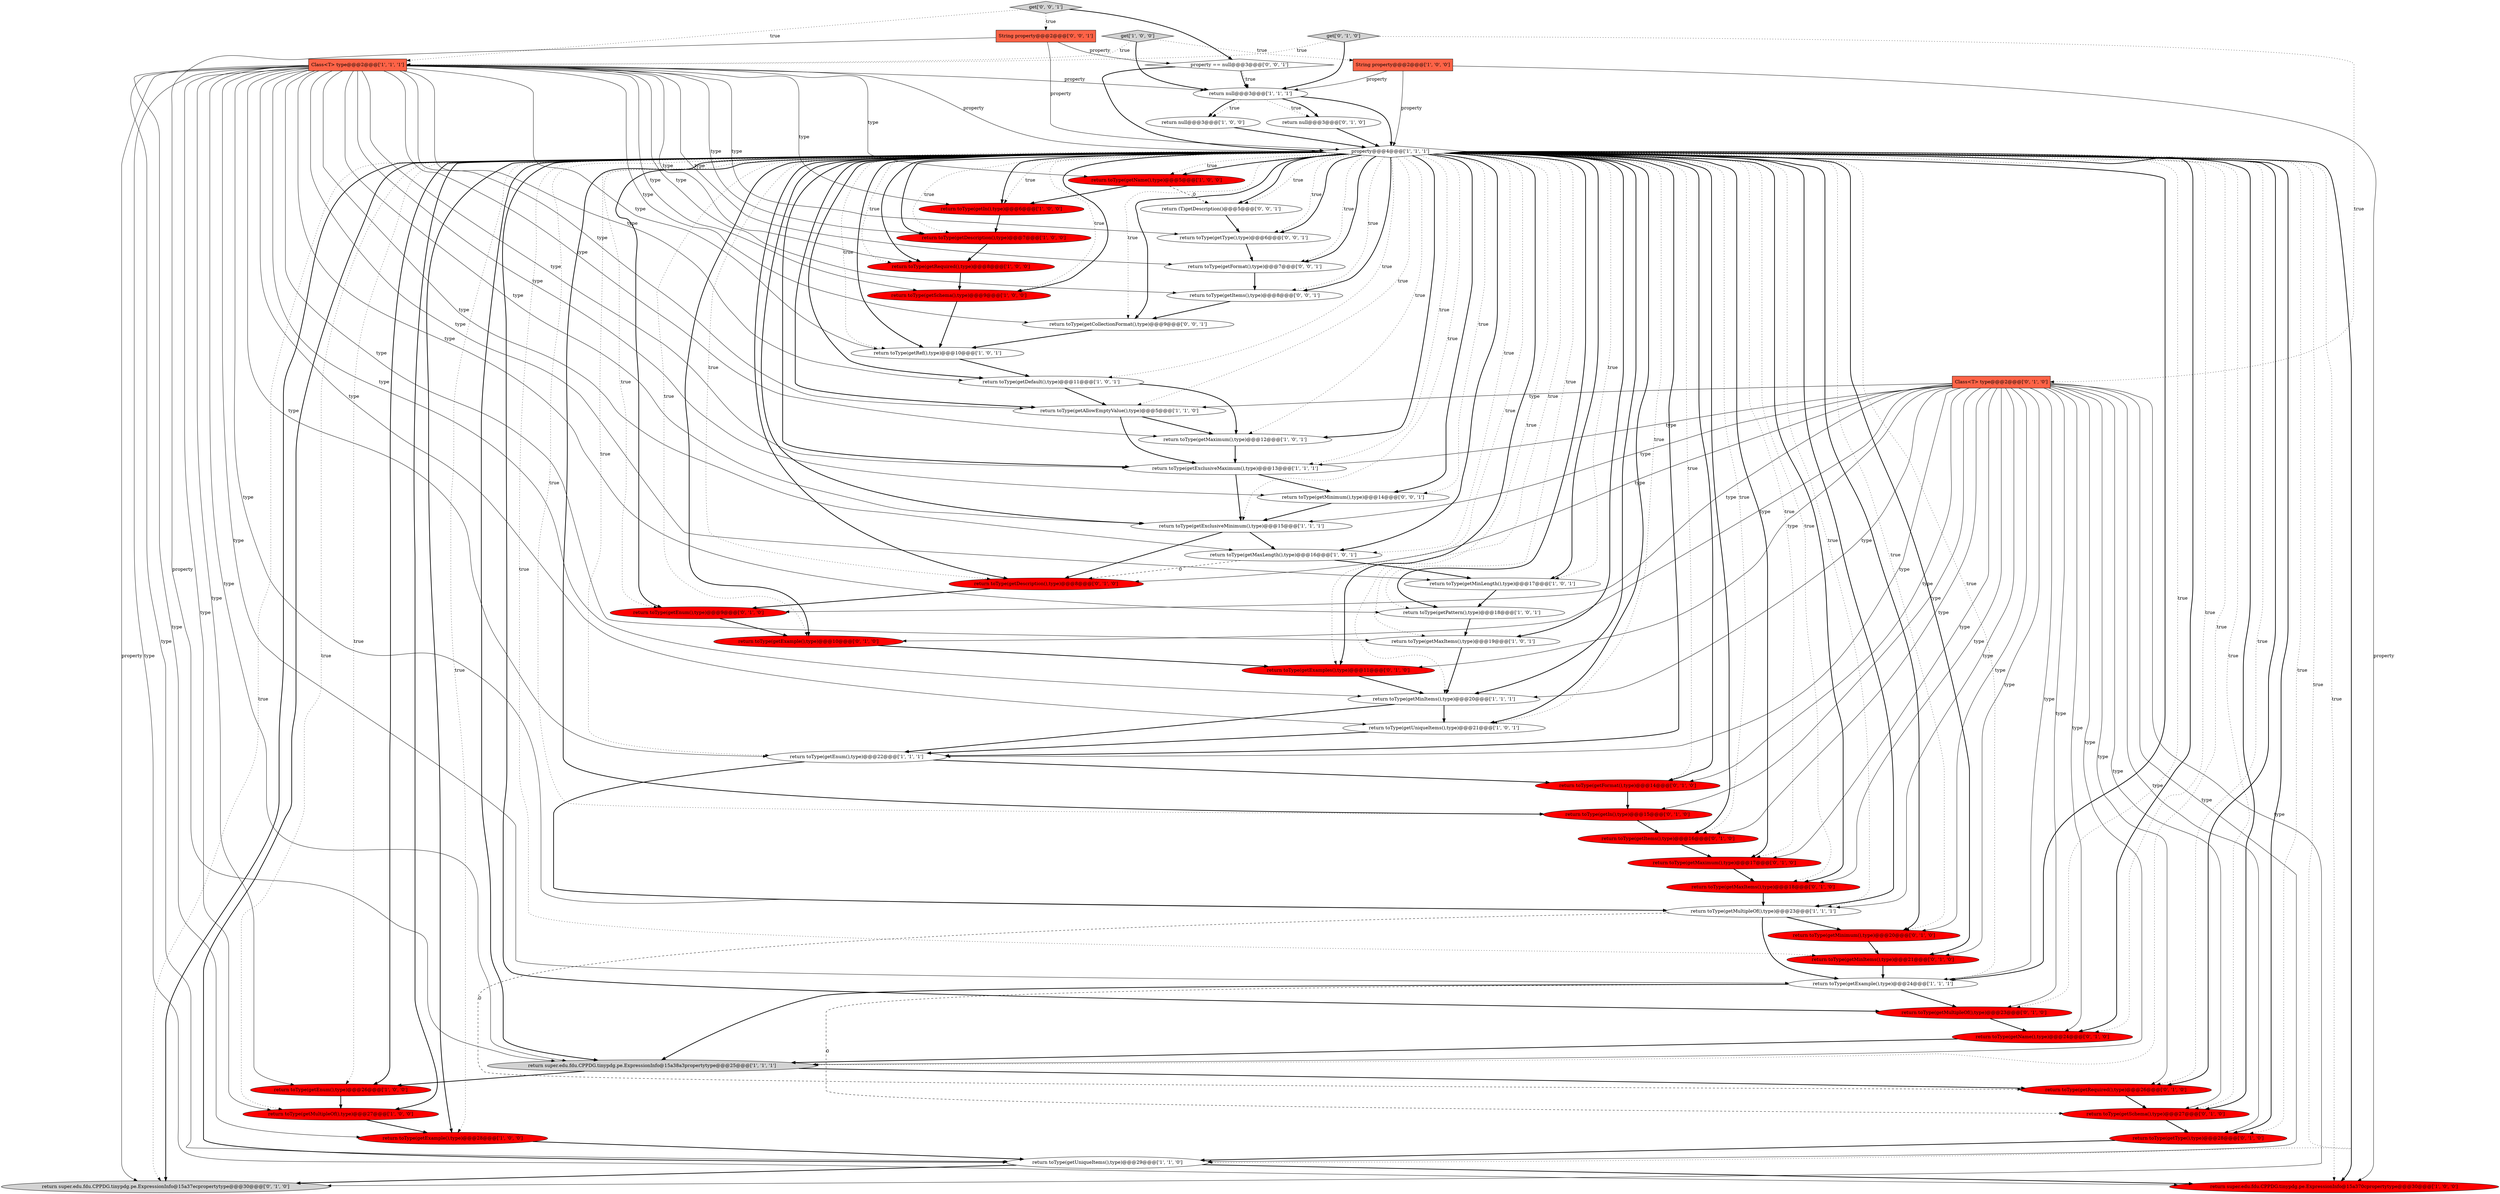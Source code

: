 digraph {
34 [style = filled, label = "return toType(getType(),type)@@@28@@@['0', '1', '0']", fillcolor = red, shape = ellipse image = "AAA1AAABBB2BBB"];
54 [style = filled, label = "return toType(getMinimum(),type)@@@14@@@['0', '0', '1']", fillcolor = white, shape = ellipse image = "AAA0AAABBB3BBB"];
30 [style = filled, label = "return super.edu.fdu.CPPDG.tinypdg.pe.ExpressionInfo@15a38a3propertytype@@@25@@@['1', '1', '1']", fillcolor = lightgray, shape = ellipse image = "AAA0AAABBB1BBB"];
15 [style = filled, label = "return toType(getAllowEmptyValue(),type)@@@5@@@['1', '1', '0']", fillcolor = white, shape = ellipse image = "AAA0AAABBB1BBB"];
35 [style = filled, label = "return null@@@3@@@['0', '1', '0']", fillcolor = white, shape = ellipse image = "AAA0AAABBB2BBB"];
29 [style = filled, label = "return toType(getEnum(),type)@@@22@@@['1', '1', '1']", fillcolor = white, shape = ellipse image = "AAA0AAABBB1BBB"];
55 [style = filled, label = "return toType(getCollectionFormat(),type)@@@9@@@['0', '0', '1']", fillcolor = white, shape = ellipse image = "AAA0AAABBB3BBB"];
50 [style = filled, label = "return toType(getSchema(),type)@@@27@@@['0', '1', '0']", fillcolor = red, shape = ellipse image = "AAA1AAABBB2BBB"];
32 [style = filled, label = "Class<T> type@@@2@@@['0', '1', '0']", fillcolor = tomato, shape = box image = "AAA0AAABBB2BBB"];
44 [style = filled, label = "return toType(getMinimum(),type)@@@20@@@['0', '1', '0']", fillcolor = red, shape = ellipse image = "AAA1AAABBB2BBB"];
11 [style = filled, label = "return toType(getMinLength(),type)@@@17@@@['1', '0', '1']", fillcolor = white, shape = ellipse image = "AAA0AAABBB1BBB"];
45 [style = filled, label = "return toType(getExamples(),type)@@@11@@@['0', '1', '0']", fillcolor = red, shape = ellipse image = "AAA1AAABBB2BBB"];
14 [style = filled, label = "return toType(getUniqueItems(),type)@@@21@@@['1', '0', '1']", fillcolor = white, shape = ellipse image = "AAA0AAABBB1BBB"];
19 [style = filled, label = "return toType(getRef(),type)@@@10@@@['1', '0', '1']", fillcolor = white, shape = ellipse image = "AAA0AAABBB1BBB"];
24 [style = filled, label = "Class<T> type@@@2@@@['1', '1', '1']", fillcolor = tomato, shape = box image = "AAA0AAABBB1BBB"];
5 [style = filled, label = "return super.edu.fdu.CPPDG.tinypdg.pe.ExpressionInfo@15a370cpropertytype@@@30@@@['1', '0', '0']", fillcolor = red, shape = ellipse image = "AAA1AAABBB1BBB"];
60 [style = filled, label = "String property@@@2@@@['0', '0', '1']", fillcolor = tomato, shape = box image = "AAA0AAABBB3BBB"];
23 [style = filled, label = "return toType(getDescription(),type)@@@7@@@['1', '0', '0']", fillcolor = red, shape = ellipse image = "AAA1AAABBB1BBB"];
31 [style = filled, label = "return toType(getExample(),type)@@@28@@@['1', '0', '0']", fillcolor = red, shape = ellipse image = "AAA1AAABBB1BBB"];
52 [style = filled, label = "property == null@@@3@@@['0', '0', '1']", fillcolor = white, shape = diamond image = "AAA0AAABBB3BBB"];
3 [style = filled, label = "return toType(getMaxLength(),type)@@@16@@@['1', '0', '1']", fillcolor = white, shape = ellipse image = "AAA0AAABBB1BBB"];
28 [style = filled, label = "return toType(getRequired(),type)@@@8@@@['1', '0', '0']", fillcolor = red, shape = ellipse image = "AAA1AAABBB1BBB"];
9 [style = filled, label = "return toType(getDefault(),type)@@@11@@@['1', '0', '1']", fillcolor = white, shape = ellipse image = "AAA0AAABBB1BBB"];
33 [style = filled, label = "return toType(getFormat(),type)@@@14@@@['0', '1', '0']", fillcolor = red, shape = ellipse image = "AAA1AAABBB2BBB"];
36 [style = filled, label = "return toType(getMultipleOf(),type)@@@23@@@['0', '1', '0']", fillcolor = red, shape = ellipse image = "AAA1AAABBB2BBB"];
6 [style = filled, label = "return toType(getPattern(),type)@@@18@@@['1', '0', '1']", fillcolor = white, shape = ellipse image = "AAA0AAABBB1BBB"];
2 [style = filled, label = "return toType(getExample(),type)@@@24@@@['1', '1', '1']", fillcolor = white, shape = ellipse image = "AAA0AAABBB1BBB"];
8 [style = filled, label = "get['1', '0', '0']", fillcolor = lightgray, shape = diamond image = "AAA0AAABBB1BBB"];
20 [style = filled, label = "return toType(getMaxItems(),type)@@@19@@@['1', '0', '1']", fillcolor = white, shape = ellipse image = "AAA0AAABBB1BBB"];
40 [style = filled, label = "return super.edu.fdu.CPPDG.tinypdg.pe.ExpressionInfo@15a37ecpropertytype@@@30@@@['0', '1', '0']", fillcolor = lightgray, shape = ellipse image = "AAA0AAABBB2BBB"];
41 [style = filled, label = "return toType(getEnum(),type)@@@9@@@['0', '1', '0']", fillcolor = red, shape = ellipse image = "AAA1AAABBB2BBB"];
12 [style = filled, label = "return toType(getExclusiveMinimum(),type)@@@15@@@['1', '1', '1']", fillcolor = white, shape = ellipse image = "AAA0AAABBB1BBB"];
4 [style = filled, label = "String property@@@2@@@['1', '0', '0']", fillcolor = tomato, shape = box image = "AAA0AAABBB1BBB"];
51 [style = filled, label = "return toType(getName(),type)@@@24@@@['0', '1', '0']", fillcolor = red, shape = ellipse image = "AAA1AAABBB2BBB"];
1 [style = filled, label = "return toType(getMinItems(),type)@@@20@@@['1', '1', '1']", fillcolor = white, shape = ellipse image = "AAA0AAABBB1BBB"];
7 [style = filled, label = "return toType(getMultipleOf(),type)@@@23@@@['1', '1', '1']", fillcolor = white, shape = ellipse image = "AAA0AAABBB1BBB"];
18 [style = filled, label = "return toType(getEnum(),type)@@@26@@@['1', '0', '0']", fillcolor = red, shape = ellipse image = "AAA1AAABBB1BBB"];
16 [style = filled, label = "return toType(getMaximum(),type)@@@12@@@['1', '0', '1']", fillcolor = white, shape = ellipse image = "AAA0AAABBB1BBB"];
37 [style = filled, label = "get['0', '1', '0']", fillcolor = lightgray, shape = diamond image = "AAA0AAABBB2BBB"];
47 [style = filled, label = "return toType(getRequired(),type)@@@26@@@['0', '1', '0']", fillcolor = red, shape = ellipse image = "AAA1AAABBB2BBB"];
0 [style = filled, label = "property@@@4@@@['1', '1', '1']", fillcolor = white, shape = diamond image = "AAA0AAABBB1BBB"];
58 [style = filled, label = "return (T)getDescription()@@@5@@@['0', '0', '1']", fillcolor = white, shape = ellipse image = "AAA0AAABBB3BBB"];
25 [style = filled, label = "return toType(getMultipleOf(),type)@@@27@@@['1', '0', '0']", fillcolor = red, shape = ellipse image = "AAA1AAABBB1BBB"];
27 [style = filled, label = "return null@@@3@@@['1', '1', '1']", fillcolor = white, shape = ellipse image = "AAA0AAABBB1BBB"];
38 [style = filled, label = "return toType(getIn(),type)@@@15@@@['0', '1', '0']", fillcolor = red, shape = ellipse image = "AAA1AAABBB2BBB"];
59 [style = filled, label = "return toType(getItems(),type)@@@8@@@['0', '0', '1']", fillcolor = white, shape = ellipse image = "AAA0AAABBB3BBB"];
43 [style = filled, label = "return toType(getMaximum(),type)@@@17@@@['0', '1', '0']", fillcolor = red, shape = ellipse image = "AAA1AAABBB2BBB"];
21 [style = filled, label = "return toType(getSchema(),type)@@@9@@@['1', '0', '0']", fillcolor = red, shape = ellipse image = "AAA1AAABBB1BBB"];
57 [style = filled, label = "return toType(getFormat(),type)@@@7@@@['0', '0', '1']", fillcolor = white, shape = ellipse image = "AAA0AAABBB3BBB"];
56 [style = filled, label = "return toType(getType(),type)@@@6@@@['0', '0', '1']", fillcolor = white, shape = ellipse image = "AAA0AAABBB3BBB"];
49 [style = filled, label = "return toType(getDescription(),type)@@@8@@@['0', '1', '0']", fillcolor = red, shape = ellipse image = "AAA1AAABBB2BBB"];
10 [style = filled, label = "return toType(getUniqueItems(),type)@@@29@@@['1', '1', '0']", fillcolor = white, shape = ellipse image = "AAA0AAABBB1BBB"];
22 [style = filled, label = "return null@@@3@@@['1', '0', '0']", fillcolor = white, shape = ellipse image = "AAA0AAABBB1BBB"];
26 [style = filled, label = "return toType(getExclusiveMaximum(),type)@@@13@@@['1', '1', '1']", fillcolor = white, shape = ellipse image = "AAA0AAABBB1BBB"];
46 [style = filled, label = "return toType(getMinItems(),type)@@@21@@@['0', '1', '0']", fillcolor = red, shape = ellipse image = "AAA1AAABBB2BBB"];
39 [style = filled, label = "return toType(getMaxItems(),type)@@@18@@@['0', '1', '0']", fillcolor = red, shape = ellipse image = "AAA1AAABBB2BBB"];
42 [style = filled, label = "return toType(getExample(),type)@@@10@@@['0', '1', '0']", fillcolor = red, shape = ellipse image = "AAA1AAABBB2BBB"];
48 [style = filled, label = "return toType(getItems(),type)@@@16@@@['0', '1', '0']", fillcolor = red, shape = ellipse image = "AAA1AAABBB2BBB"];
53 [style = filled, label = "get['0', '0', '1']", fillcolor = lightgray, shape = diamond image = "AAA0AAABBB3BBB"];
13 [style = filled, label = "return toType(getIn(),type)@@@6@@@['1', '0', '0']", fillcolor = red, shape = ellipse image = "AAA1AAABBB1BBB"];
17 [style = filled, label = "return toType(getName(),type)@@@5@@@['1', '0', '0']", fillcolor = red, shape = ellipse image = "AAA1AAABBB1BBB"];
24->56 [style = solid, label="type"];
0->12 [style = dotted, label="true"];
0->30 [style = bold, label=""];
24->31 [style = solid, label="type"];
0->5 [style = dotted, label="true"];
0->13 [style = bold, label=""];
24->7 [style = solid, label="type"];
37->27 [style = bold, label=""];
24->13 [style = solid, label="type"];
52->27 [style = bold, label=""];
0->46 [style = bold, label=""];
42->45 [style = bold, label=""];
24->1 [style = solid, label="type"];
32->41 [style = solid, label="type"];
0->19 [style = dotted, label="true"];
0->54 [style = dotted, label="true"];
46->2 [style = bold, label=""];
32->49 [style = solid, label="type"];
32->2 [style = solid, label="type"];
57->59 [style = bold, label=""];
0->6 [style = dotted, label="true"];
0->25 [style = dotted, label="true"];
30->18 [style = bold, label=""];
8->4 [style = dotted, label="true"];
0->15 [style = bold, label=""];
9->16 [style = bold, label=""];
0->31 [style = dotted, label="true"];
25->31 [style = bold, label=""];
23->28 [style = bold, label=""];
44->46 [style = bold, label=""];
32->34 [style = solid, label="type"];
24->16 [style = solid, label="type"];
26->12 [style = bold, label=""];
0->14 [style = bold, label=""];
28->21 [style = bold, label=""];
60->52 [style = solid, label="property"];
0->21 [style = dotted, label="true"];
22->0 [style = bold, label=""];
19->9 [style = bold, label=""];
0->25 [style = bold, label=""];
48->43 [style = bold, label=""];
0->34 [style = dotted, label="true"];
2->36 [style = bold, label=""];
0->40 [style = bold, label=""];
0->3 [style = dotted, label="true"];
32->44 [style = solid, label="type"];
0->55 [style = dotted, label="true"];
27->35 [style = dotted, label="true"];
0->11 [style = dotted, label="true"];
24->25 [style = solid, label="type"];
53->60 [style = dotted, label="true"];
8->27 [style = bold, label=""];
32->38 [style = solid, label="type"];
24->6 [style = solid, label="type"];
0->7 [style = dotted, label="true"];
0->38 [style = dotted, label="true"];
0->3 [style = bold, label=""];
0->46 [style = dotted, label="true"];
0->45 [style = dotted, label="true"];
0->44 [style = dotted, label="true"];
0->56 [style = dotted, label="true"];
27->22 [style = dotted, label="true"];
21->19 [style = bold, label=""];
27->0 [style = bold, label=""];
24->55 [style = solid, label="type"];
0->10 [style = dotted, label="true"];
0->43 [style = dotted, label="true"];
0->19 [style = bold, label=""];
0->17 [style = bold, label=""];
0->58 [style = bold, label=""];
53->52 [style = bold, label=""];
54->12 [style = bold, label=""];
0->42 [style = bold, label=""];
16->26 [style = bold, label=""];
3->11 [style = bold, label=""];
51->30 [style = bold, label=""];
0->29 [style = bold, label=""];
32->7 [style = solid, label="type"];
24->57 [style = solid, label="type"];
0->42 [style = dotted, label="true"];
0->21 [style = bold, label=""];
56->57 [style = bold, label=""];
2->50 [style = dashed, label="0"];
27->22 [style = bold, label=""];
24->59 [style = solid, label="type"];
58->56 [style = bold, label=""];
0->38 [style = bold, label=""];
0->36 [style = bold, label=""];
0->57 [style = dotted, label="true"];
0->7 [style = bold, label=""];
24->9 [style = solid, label="type"];
45->1 [style = bold, label=""];
0->34 [style = bold, label=""];
0->39 [style = dotted, label="true"];
35->0 [style = bold, label=""];
52->0 [style = bold, label=""];
0->23 [style = bold, label=""];
39->7 [style = bold, label=""];
7->2 [style = bold, label=""];
0->50 [style = dotted, label="true"];
24->54 [style = solid, label="type"];
32->45 [style = solid, label="type"];
32->39 [style = solid, label="type"];
18->25 [style = bold, label=""];
0->48 [style = bold, label=""];
49->41 [style = bold, label=""];
59->55 [style = bold, label=""];
0->14 [style = dotted, label="true"];
0->51 [style = dotted, label="true"];
4->0 [style = solid, label="property"];
0->20 [style = bold, label=""];
0->44 [style = bold, label=""];
30->47 [style = bold, label=""];
0->26 [style = dotted, label="true"];
0->41 [style = dotted, label="true"];
32->46 [style = solid, label="type"];
55->19 [style = bold, label=""];
7->44 [style = bold, label=""];
0->31 [style = bold, label=""];
24->11 [style = solid, label="type"];
0->39 [style = bold, label=""];
32->26 [style = solid, label="type"];
32->47 [style = solid, label="type"];
0->48 [style = dotted, label="true"];
50->34 [style = bold, label=""];
24->26 [style = solid, label="type"];
0->57 [style = bold, label=""];
0->16 [style = bold, label=""];
36->51 [style = bold, label=""];
0->18 [style = dotted, label="true"];
0->45 [style = bold, label=""];
0->58 [style = dotted, label="true"];
32->40 [style = solid, label="type"];
0->12 [style = bold, label=""];
0->43 [style = bold, label=""];
53->24 [style = dotted, label="true"];
32->51 [style = solid, label="type"];
0->11 [style = bold, label=""];
0->59 [style = dotted, label="true"];
24->40 [style = solid, label="property"];
20->1 [style = bold, label=""];
60->0 [style = solid, label="property"];
24->19 [style = solid, label="type"];
32->33 [style = solid, label="type"];
32->15 [style = solid, label="type"];
38->48 [style = bold, label=""];
0->30 [style = dotted, label="true"];
24->20 [style = solid, label="type"];
24->14 [style = solid, label="type"];
24->29 [style = solid, label="type"];
8->24 [style = dotted, label="true"];
27->35 [style = bold, label=""];
47->50 [style = bold, label=""];
12->49 [style = bold, label=""];
6->20 [style = bold, label=""];
0->41 [style = bold, label=""];
32->29 [style = solid, label="type"];
24->18 [style = solid, label="type"];
10->5 [style = bold, label=""];
4->27 [style = solid, label="property"];
60->30 [style = solid, label="property"];
37->32 [style = dotted, label="true"];
0->49 [style = bold, label=""];
26->54 [style = bold, label=""];
32->43 [style = solid, label="type"];
31->10 [style = bold, label=""];
0->1 [style = bold, label=""];
24->3 [style = solid, label="type"];
24->30 [style = solid, label="type"];
32->12 [style = solid, label="type"];
32->10 [style = solid, label="type"];
14->29 [style = bold, label=""];
10->40 [style = bold, label=""];
0->18 [style = bold, label=""];
0->54 [style = bold, label=""];
0->23 [style = dotted, label="true"];
17->13 [style = bold, label=""];
0->16 [style = dotted, label="true"];
12->3 [style = bold, label=""];
24->10 [style = solid, label="type"];
32->50 [style = solid, label="type"];
1->29 [style = bold, label=""];
43->39 [style = bold, label=""];
0->9 [style = dotted, label="true"];
0->59 [style = bold, label=""];
0->1 [style = dotted, label="true"];
0->5 [style = bold, label=""];
32->1 [style = solid, label="type"];
0->47 [style = dotted, label="true"];
7->47 [style = dashed, label="0"];
0->40 [style = dotted, label="true"];
0->28 [style = dotted, label="true"];
0->9 [style = bold, label=""];
0->13 [style = dotted, label="true"];
0->26 [style = bold, label=""];
17->58 [style = dashed, label="0"];
0->6 [style = bold, label=""];
24->23 [style = solid, label="type"];
0->15 [style = dotted, label="true"];
37->24 [style = dotted, label="true"];
32->30 [style = solid, label="type"];
0->2 [style = bold, label=""];
0->33 [style = dotted, label="true"];
11->6 [style = bold, label=""];
24->0 [style = solid, label="property"];
0->20 [style = dotted, label="true"];
32->48 [style = solid, label="type"];
24->17 [style = solid, label="type"];
24->27 [style = solid, label="property"];
15->16 [style = bold, label=""];
34->10 [style = bold, label=""];
24->15 [style = solid, label="type"];
0->50 [style = bold, label=""];
24->5 [style = solid, label="type"];
0->36 [style = dotted, label="true"];
52->27 [style = dotted, label="true"];
15->26 [style = bold, label=""];
4->5 [style = solid, label="property"];
0->49 [style = dotted, label="true"];
0->29 [style = dotted, label="true"];
0->10 [style = bold, label=""];
32->42 [style = solid, label="type"];
0->47 [style = bold, label=""];
29->33 [style = bold, label=""];
0->33 [style = bold, label=""];
0->56 [style = bold, label=""];
24->21 [style = solid, label="type"];
9->15 [style = bold, label=""];
3->49 [style = dashed, label="0"];
0->55 [style = bold, label=""];
0->51 [style = bold, label=""];
13->23 [style = bold, label=""];
32->36 [style = solid, label="type"];
29->7 [style = bold, label=""];
0->17 [style = dotted, label="true"];
33->38 [style = bold, label=""];
1->14 [style = bold, label=""];
24->12 [style = solid, label="type"];
0->2 [style = dotted, label="true"];
2->30 [style = bold, label=""];
24->2 [style = solid, label="type"];
24->28 [style = solid, label="type"];
0->28 [style = bold, label=""];
41->42 [style = bold, label=""];
}

